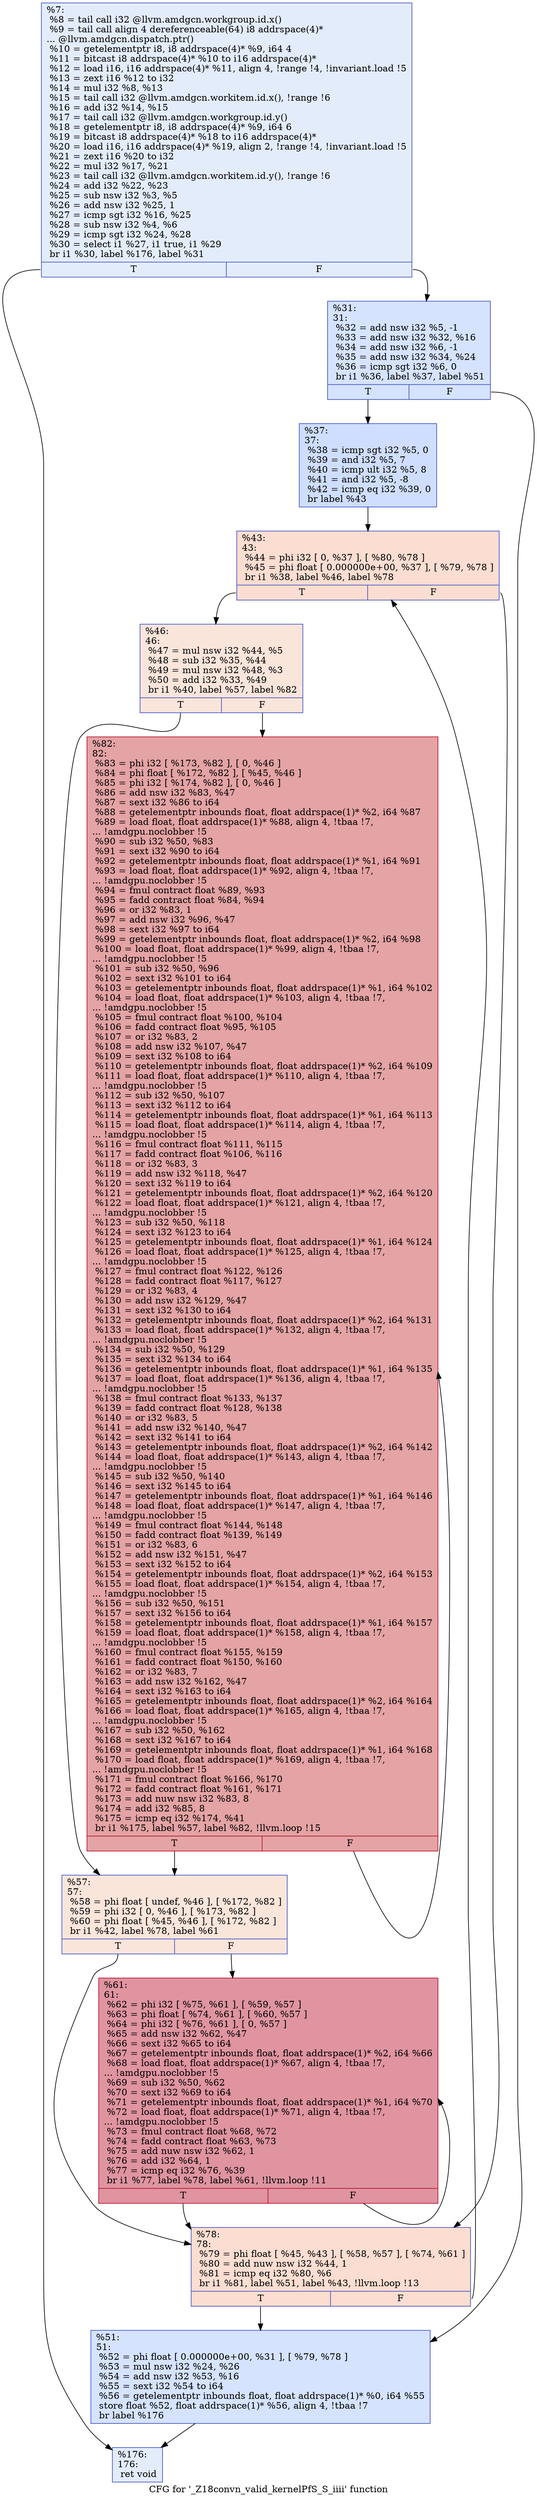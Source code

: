 digraph "CFG for '_Z18convn_valid_kernelPfS_S_iiii' function" {
	label="CFG for '_Z18convn_valid_kernelPfS_S_iiii' function";

	Node0x454eef0 [shape=record,color="#3d50c3ff", style=filled, fillcolor="#bfd3f670",label="{%7:\l  %8 = tail call i32 @llvm.amdgcn.workgroup.id.x()\l  %9 = tail call align 4 dereferenceable(64) i8 addrspace(4)*\l... @llvm.amdgcn.dispatch.ptr()\l  %10 = getelementptr i8, i8 addrspace(4)* %9, i64 4\l  %11 = bitcast i8 addrspace(4)* %10 to i16 addrspace(4)*\l  %12 = load i16, i16 addrspace(4)* %11, align 4, !range !4, !invariant.load !5\l  %13 = zext i16 %12 to i32\l  %14 = mul i32 %8, %13\l  %15 = tail call i32 @llvm.amdgcn.workitem.id.x(), !range !6\l  %16 = add i32 %14, %15\l  %17 = tail call i32 @llvm.amdgcn.workgroup.id.y()\l  %18 = getelementptr i8, i8 addrspace(4)* %9, i64 6\l  %19 = bitcast i8 addrspace(4)* %18 to i16 addrspace(4)*\l  %20 = load i16, i16 addrspace(4)* %19, align 2, !range !4, !invariant.load !5\l  %21 = zext i16 %20 to i32\l  %22 = mul i32 %17, %21\l  %23 = tail call i32 @llvm.amdgcn.workitem.id.y(), !range !6\l  %24 = add i32 %22, %23\l  %25 = sub nsw i32 %3, %5\l  %26 = add nsw i32 %25, 1\l  %27 = icmp sgt i32 %16, %25\l  %28 = sub nsw i32 %4, %6\l  %29 = icmp sgt i32 %24, %28\l  %30 = select i1 %27, i1 true, i1 %29\l  br i1 %30, label %176, label %31\l|{<s0>T|<s1>F}}"];
	Node0x454eef0:s0 -> Node0x4552b60;
	Node0x454eef0:s1 -> Node0x4552bf0;
	Node0x4552bf0 [shape=record,color="#3d50c3ff", style=filled, fillcolor="#a1c0ff70",label="{%31:\l31:                                               \l  %32 = add nsw i32 %5, -1\l  %33 = add nsw i32 %32, %16\l  %34 = add nsw i32 %6, -1\l  %35 = add nsw i32 %34, %24\l  %36 = icmp sgt i32 %6, 0\l  br i1 %36, label %37, label %51\l|{<s0>T|<s1>F}}"];
	Node0x4552bf0:s0 -> Node0x4550e10;
	Node0x4552bf0:s1 -> Node0x45531b0;
	Node0x4550e10 [shape=record,color="#3d50c3ff", style=filled, fillcolor="#93b5fe70",label="{%37:\l37:                                               \l  %38 = icmp sgt i32 %5, 0\l  %39 = and i32 %5, 7\l  %40 = icmp ult i32 %5, 8\l  %41 = and i32 %5, -8\l  %42 = icmp eq i32 %39, 0\l  br label %43\l}"];
	Node0x4550e10 -> Node0x4553650;
	Node0x4553650 [shape=record,color="#3d50c3ff", style=filled, fillcolor="#f7b39670",label="{%43:\l43:                                               \l  %44 = phi i32 [ 0, %37 ], [ %80, %78 ]\l  %45 = phi float [ 0.000000e+00, %37 ], [ %79, %78 ]\l  br i1 %38, label %46, label %78\l|{<s0>T|<s1>F}}"];
	Node0x4553650:s0 -> Node0x45543f0;
	Node0x4553650:s1 -> Node0x4553740;
	Node0x45543f0 [shape=record,color="#3d50c3ff", style=filled, fillcolor="#f4c5ad70",label="{%46:\l46:                                               \l  %47 = mul nsw i32 %44, %5\l  %48 = sub i32 %35, %44\l  %49 = mul nsw i32 %48, %3\l  %50 = add i32 %33, %49\l  br i1 %40, label %57, label %82\l|{<s0>T|<s1>F}}"];
	Node0x45543f0:s0 -> Node0x4554770;
	Node0x45543f0:s1 -> Node0x45547c0;
	Node0x45531b0 [shape=record,color="#3d50c3ff", style=filled, fillcolor="#a1c0ff70",label="{%51:\l51:                                               \l  %52 = phi float [ 0.000000e+00, %31 ], [ %79, %78 ]\l  %53 = mul nsw i32 %24, %26\l  %54 = add nsw i32 %53, %16\l  %55 = sext i32 %54 to i64\l  %56 = getelementptr inbounds float, float addrspace(1)* %0, i64 %55\l  store float %52, float addrspace(1)* %56, align 4, !tbaa !7\l  br label %176\l}"];
	Node0x45531b0 -> Node0x4552b60;
	Node0x4554770 [shape=record,color="#3d50c3ff", style=filled, fillcolor="#f4c5ad70",label="{%57:\l57:                                               \l  %58 = phi float [ undef, %46 ], [ %172, %82 ]\l  %59 = phi i32 [ 0, %46 ], [ %173, %82 ]\l  %60 = phi float [ %45, %46 ], [ %172, %82 ]\l  br i1 %42, label %78, label %61\l|{<s0>T|<s1>F}}"];
	Node0x4554770:s0 -> Node0x4553740;
	Node0x4554770:s1 -> Node0x45554a0;
	Node0x45554a0 [shape=record,color="#b70d28ff", style=filled, fillcolor="#b70d2870",label="{%61:\l61:                                               \l  %62 = phi i32 [ %75, %61 ], [ %59, %57 ]\l  %63 = phi float [ %74, %61 ], [ %60, %57 ]\l  %64 = phi i32 [ %76, %61 ], [ 0, %57 ]\l  %65 = add nsw i32 %62, %47\l  %66 = sext i32 %65 to i64\l  %67 = getelementptr inbounds float, float addrspace(1)* %2, i64 %66\l  %68 = load float, float addrspace(1)* %67, align 4, !tbaa !7,\l... !amdgpu.noclobber !5\l  %69 = sub i32 %50, %62\l  %70 = sext i32 %69 to i64\l  %71 = getelementptr inbounds float, float addrspace(1)* %1, i64 %70\l  %72 = load float, float addrspace(1)* %71, align 4, !tbaa !7,\l... !amdgpu.noclobber !5\l  %73 = fmul contract float %68, %72\l  %74 = fadd contract float %63, %73\l  %75 = add nuw nsw i32 %62, 1\l  %76 = add i32 %64, 1\l  %77 = icmp eq i32 %76, %39\l  br i1 %77, label %78, label %61, !llvm.loop !11\l|{<s0>T|<s1>F}}"];
	Node0x45554a0:s0 -> Node0x4553740;
	Node0x45554a0:s1 -> Node0x45554a0;
	Node0x4553740 [shape=record,color="#3d50c3ff", style=filled, fillcolor="#f7b39670",label="{%78:\l78:                                               \l  %79 = phi float [ %45, %43 ], [ %58, %57 ], [ %74, %61 ]\l  %80 = add nuw nsw i32 %44, 1\l  %81 = icmp eq i32 %80, %6\l  br i1 %81, label %51, label %43, !llvm.loop !13\l|{<s0>T|<s1>F}}"];
	Node0x4553740:s0 -> Node0x45531b0;
	Node0x4553740:s1 -> Node0x4553650;
	Node0x45547c0 [shape=record,color="#b70d28ff", style=filled, fillcolor="#c32e3170",label="{%82:\l82:                                               \l  %83 = phi i32 [ %173, %82 ], [ 0, %46 ]\l  %84 = phi float [ %172, %82 ], [ %45, %46 ]\l  %85 = phi i32 [ %174, %82 ], [ 0, %46 ]\l  %86 = add nsw i32 %83, %47\l  %87 = sext i32 %86 to i64\l  %88 = getelementptr inbounds float, float addrspace(1)* %2, i64 %87\l  %89 = load float, float addrspace(1)* %88, align 4, !tbaa !7,\l... !amdgpu.noclobber !5\l  %90 = sub i32 %50, %83\l  %91 = sext i32 %90 to i64\l  %92 = getelementptr inbounds float, float addrspace(1)* %1, i64 %91\l  %93 = load float, float addrspace(1)* %92, align 4, !tbaa !7,\l... !amdgpu.noclobber !5\l  %94 = fmul contract float %89, %93\l  %95 = fadd contract float %84, %94\l  %96 = or i32 %83, 1\l  %97 = add nsw i32 %96, %47\l  %98 = sext i32 %97 to i64\l  %99 = getelementptr inbounds float, float addrspace(1)* %2, i64 %98\l  %100 = load float, float addrspace(1)* %99, align 4, !tbaa !7,\l... !amdgpu.noclobber !5\l  %101 = sub i32 %50, %96\l  %102 = sext i32 %101 to i64\l  %103 = getelementptr inbounds float, float addrspace(1)* %1, i64 %102\l  %104 = load float, float addrspace(1)* %103, align 4, !tbaa !7,\l... !amdgpu.noclobber !5\l  %105 = fmul contract float %100, %104\l  %106 = fadd contract float %95, %105\l  %107 = or i32 %83, 2\l  %108 = add nsw i32 %107, %47\l  %109 = sext i32 %108 to i64\l  %110 = getelementptr inbounds float, float addrspace(1)* %2, i64 %109\l  %111 = load float, float addrspace(1)* %110, align 4, !tbaa !7,\l... !amdgpu.noclobber !5\l  %112 = sub i32 %50, %107\l  %113 = sext i32 %112 to i64\l  %114 = getelementptr inbounds float, float addrspace(1)* %1, i64 %113\l  %115 = load float, float addrspace(1)* %114, align 4, !tbaa !7,\l... !amdgpu.noclobber !5\l  %116 = fmul contract float %111, %115\l  %117 = fadd contract float %106, %116\l  %118 = or i32 %83, 3\l  %119 = add nsw i32 %118, %47\l  %120 = sext i32 %119 to i64\l  %121 = getelementptr inbounds float, float addrspace(1)* %2, i64 %120\l  %122 = load float, float addrspace(1)* %121, align 4, !tbaa !7,\l... !amdgpu.noclobber !5\l  %123 = sub i32 %50, %118\l  %124 = sext i32 %123 to i64\l  %125 = getelementptr inbounds float, float addrspace(1)* %1, i64 %124\l  %126 = load float, float addrspace(1)* %125, align 4, !tbaa !7,\l... !amdgpu.noclobber !5\l  %127 = fmul contract float %122, %126\l  %128 = fadd contract float %117, %127\l  %129 = or i32 %83, 4\l  %130 = add nsw i32 %129, %47\l  %131 = sext i32 %130 to i64\l  %132 = getelementptr inbounds float, float addrspace(1)* %2, i64 %131\l  %133 = load float, float addrspace(1)* %132, align 4, !tbaa !7,\l... !amdgpu.noclobber !5\l  %134 = sub i32 %50, %129\l  %135 = sext i32 %134 to i64\l  %136 = getelementptr inbounds float, float addrspace(1)* %1, i64 %135\l  %137 = load float, float addrspace(1)* %136, align 4, !tbaa !7,\l... !amdgpu.noclobber !5\l  %138 = fmul contract float %133, %137\l  %139 = fadd contract float %128, %138\l  %140 = or i32 %83, 5\l  %141 = add nsw i32 %140, %47\l  %142 = sext i32 %141 to i64\l  %143 = getelementptr inbounds float, float addrspace(1)* %2, i64 %142\l  %144 = load float, float addrspace(1)* %143, align 4, !tbaa !7,\l... !amdgpu.noclobber !5\l  %145 = sub i32 %50, %140\l  %146 = sext i32 %145 to i64\l  %147 = getelementptr inbounds float, float addrspace(1)* %1, i64 %146\l  %148 = load float, float addrspace(1)* %147, align 4, !tbaa !7,\l... !amdgpu.noclobber !5\l  %149 = fmul contract float %144, %148\l  %150 = fadd contract float %139, %149\l  %151 = or i32 %83, 6\l  %152 = add nsw i32 %151, %47\l  %153 = sext i32 %152 to i64\l  %154 = getelementptr inbounds float, float addrspace(1)* %2, i64 %153\l  %155 = load float, float addrspace(1)* %154, align 4, !tbaa !7,\l... !amdgpu.noclobber !5\l  %156 = sub i32 %50, %151\l  %157 = sext i32 %156 to i64\l  %158 = getelementptr inbounds float, float addrspace(1)* %1, i64 %157\l  %159 = load float, float addrspace(1)* %158, align 4, !tbaa !7,\l... !amdgpu.noclobber !5\l  %160 = fmul contract float %155, %159\l  %161 = fadd contract float %150, %160\l  %162 = or i32 %83, 7\l  %163 = add nsw i32 %162, %47\l  %164 = sext i32 %163 to i64\l  %165 = getelementptr inbounds float, float addrspace(1)* %2, i64 %164\l  %166 = load float, float addrspace(1)* %165, align 4, !tbaa !7,\l... !amdgpu.noclobber !5\l  %167 = sub i32 %50, %162\l  %168 = sext i32 %167 to i64\l  %169 = getelementptr inbounds float, float addrspace(1)* %1, i64 %168\l  %170 = load float, float addrspace(1)* %169, align 4, !tbaa !7,\l... !amdgpu.noclobber !5\l  %171 = fmul contract float %166, %170\l  %172 = fadd contract float %161, %171\l  %173 = add nuw nsw i32 %83, 8\l  %174 = add i32 %85, 8\l  %175 = icmp eq i32 %174, %41\l  br i1 %175, label %57, label %82, !llvm.loop !15\l|{<s0>T|<s1>F}}"];
	Node0x45547c0:s0 -> Node0x4554770;
	Node0x45547c0:s1 -> Node0x45547c0;
	Node0x4552b60 [shape=record,color="#3d50c3ff", style=filled, fillcolor="#bfd3f670",label="{%176:\l176:                                              \l  ret void\l}"];
}
